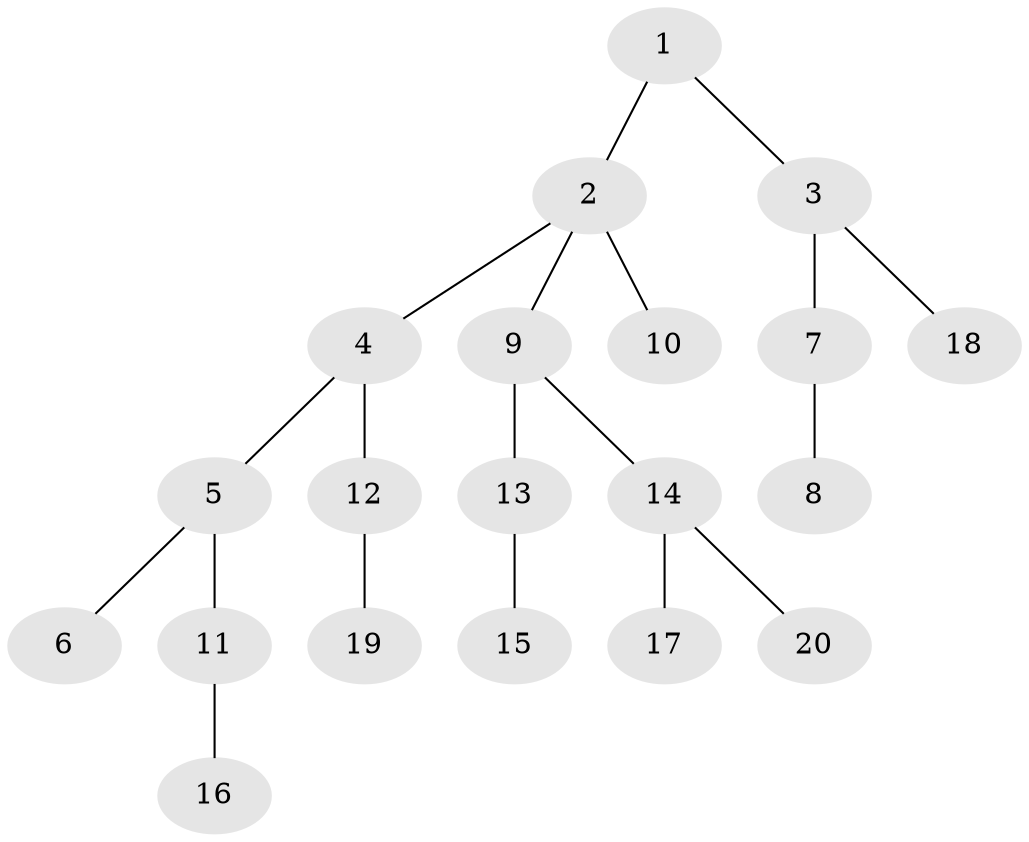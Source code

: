 // Generated by graph-tools (version 1.1) at 2025/46/02/15/25 05:46:28]
// undirected, 20 vertices, 19 edges
graph export_dot {
graph [start="1"]
  node [color=gray90,style=filled];
  1;
  2;
  3;
  4;
  5;
  6;
  7;
  8;
  9;
  10;
  11;
  12;
  13;
  14;
  15;
  16;
  17;
  18;
  19;
  20;
  1 -- 2;
  1 -- 3;
  2 -- 4;
  2 -- 9;
  2 -- 10;
  3 -- 7;
  3 -- 18;
  4 -- 5;
  4 -- 12;
  5 -- 6;
  5 -- 11;
  7 -- 8;
  9 -- 13;
  9 -- 14;
  11 -- 16;
  12 -- 19;
  13 -- 15;
  14 -- 17;
  14 -- 20;
}
